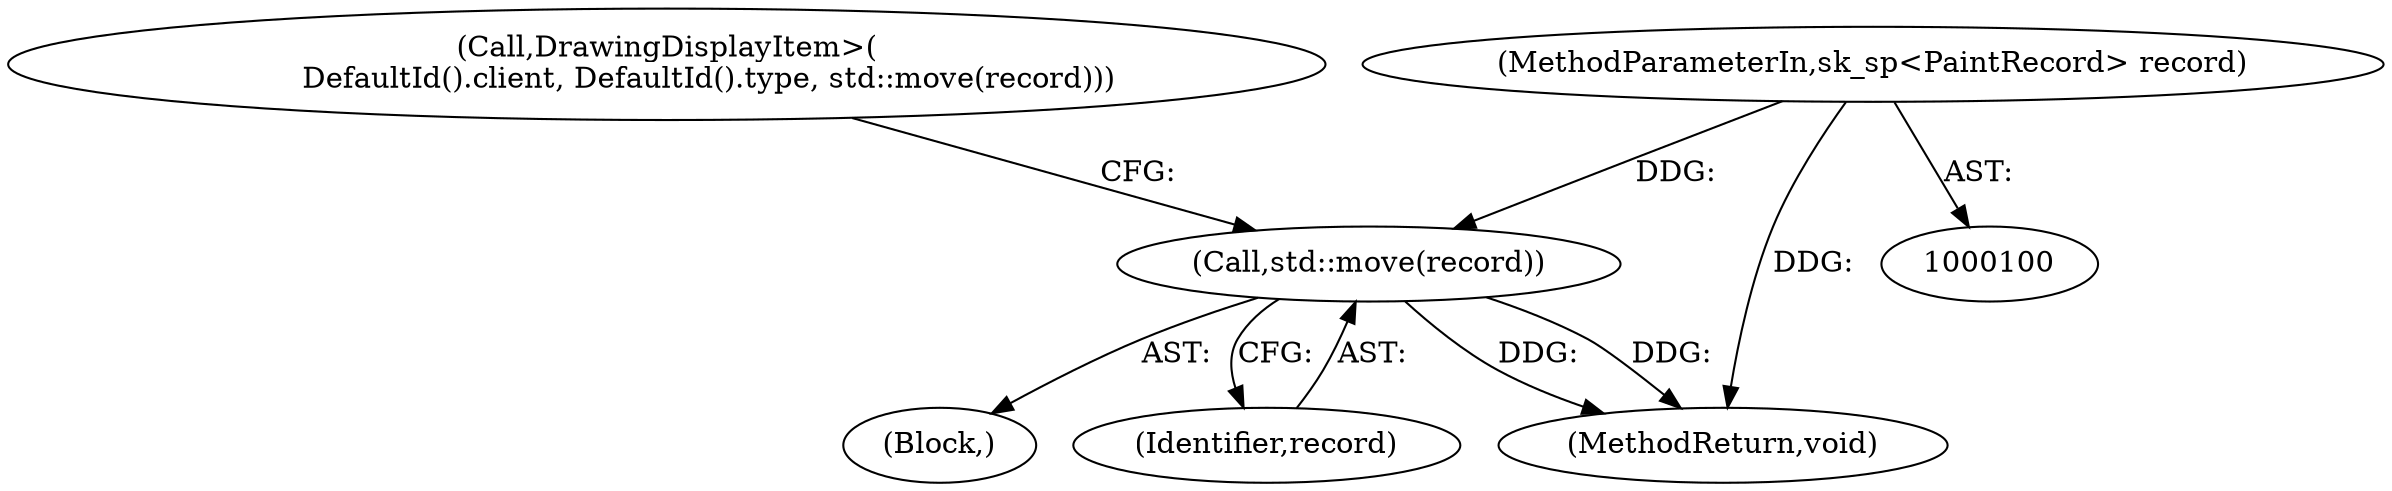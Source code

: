 digraph "0_Chrome_f911e11e7f6b5c0d6f5ee694a9871de6619889f7_35@API" {
"1000125" [label="(Call,std::move(record))"];
"1000101" [label="(MethodParameterIn,sk_sp<PaintRecord> record)"];
"1000125" [label="(Call,std::move(record))"];
"1000121" [label="(Block,)"];
"1000115" [label="(Call,DrawingDisplayItem>(\n         DefaultId().client, DefaultId().type, std::move(record)))"];
"1000126" [label="(Identifier,record)"];
"1000145" [label="(MethodReturn,void)"];
"1000101" [label="(MethodParameterIn,sk_sp<PaintRecord> record)"];
"1000125" -> "1000121"  [label="AST: "];
"1000125" -> "1000126"  [label="CFG: "];
"1000126" -> "1000125"  [label="AST: "];
"1000115" -> "1000125"  [label="CFG: "];
"1000125" -> "1000145"  [label="DDG: "];
"1000125" -> "1000145"  [label="DDG: "];
"1000101" -> "1000125"  [label="DDG: "];
"1000101" -> "1000100"  [label="AST: "];
"1000101" -> "1000145"  [label="DDG: "];
}
